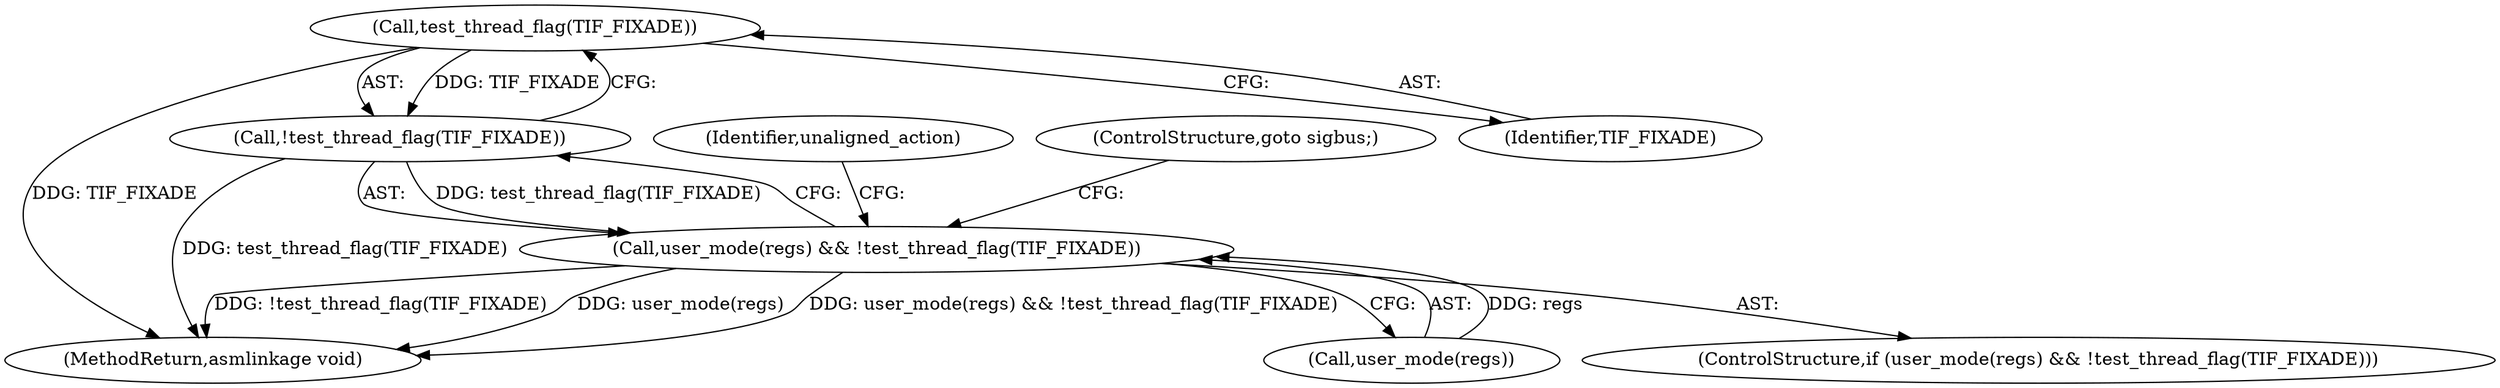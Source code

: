 digraph "0_linux_a8b0ca17b80e92faab46ee7179ba9e99ccb61233_11@API" {
"1000141" [label="(Call,test_thread_flag(TIF_FIXADE))"];
"1000140" [label="(Call,!test_thread_flag(TIF_FIXADE))"];
"1000137" [label="(Call,user_mode(regs) && !test_thread_flag(TIF_FIXADE))"];
"1000183" [label="(MethodReturn,asmlinkage void)"];
"1000138" [label="(Call,user_mode(regs))"];
"1000141" [label="(Call,test_thread_flag(TIF_FIXADE))"];
"1000146" [label="(Identifier,unaligned_action)"];
"1000136" [label="(ControlStructure,if (user_mode(regs) && !test_thread_flag(TIF_FIXADE)))"];
"1000140" [label="(Call,!test_thread_flag(TIF_FIXADE))"];
"1000143" [label="(ControlStructure,goto sigbus;)"];
"1000142" [label="(Identifier,TIF_FIXADE)"];
"1000137" [label="(Call,user_mode(regs) && !test_thread_flag(TIF_FIXADE))"];
"1000141" -> "1000140"  [label="AST: "];
"1000141" -> "1000142"  [label="CFG: "];
"1000142" -> "1000141"  [label="AST: "];
"1000140" -> "1000141"  [label="CFG: "];
"1000141" -> "1000183"  [label="DDG: TIF_FIXADE"];
"1000141" -> "1000140"  [label="DDG: TIF_FIXADE"];
"1000140" -> "1000137"  [label="AST: "];
"1000137" -> "1000140"  [label="CFG: "];
"1000140" -> "1000183"  [label="DDG: test_thread_flag(TIF_FIXADE)"];
"1000140" -> "1000137"  [label="DDG: test_thread_flag(TIF_FIXADE)"];
"1000137" -> "1000136"  [label="AST: "];
"1000137" -> "1000138"  [label="CFG: "];
"1000138" -> "1000137"  [label="AST: "];
"1000143" -> "1000137"  [label="CFG: "];
"1000146" -> "1000137"  [label="CFG: "];
"1000137" -> "1000183"  [label="DDG: !test_thread_flag(TIF_FIXADE)"];
"1000137" -> "1000183"  [label="DDG: user_mode(regs)"];
"1000137" -> "1000183"  [label="DDG: user_mode(regs) && !test_thread_flag(TIF_FIXADE)"];
"1000138" -> "1000137"  [label="DDG: regs"];
}
